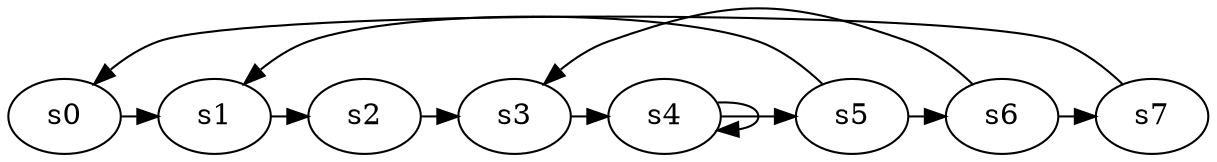 digraph game_0417_cycle_8 {
    s0 [name="s0", player=0];
    s1 [name="s1", player=1];
    s2 [name="s2", player=0];
    s3 [name="s3", player=0];
    s4 [name="s4", player=1];
    s5 [name="s5", player=0];
    s6 [name="s6", player=0];
    s7 [name="s7", player=0];

    s0 -> s1 [constraint="time % 2 == 1 || time % 2 == 0"];
    s1 -> s2 [constraint="time % 6 == 1"];
    s2 -> s3 [constraint="time % 6 == 5"];
    s3 -> s4 [constraint="time % 3 == 2"];
    s4 -> s5 [constraint="time % 4 == 0 || time % 4 == 2"];
    s5 -> s6 [constraint="time % 3 == 0 && !(time % 3 == 0)"];
    s6 -> s7 [constraint="time == 10 || time == 11"];
    s7 -> s0 [constraint="!(time % 4 == 0)"];
    s4 -> s4 [constraint="time % 2 == 0"];
    s5 -> s1 [constraint="time == 1 || time == 4 || time == 12"];
    s6 -> s3 [constraint="time == 7"];
}
